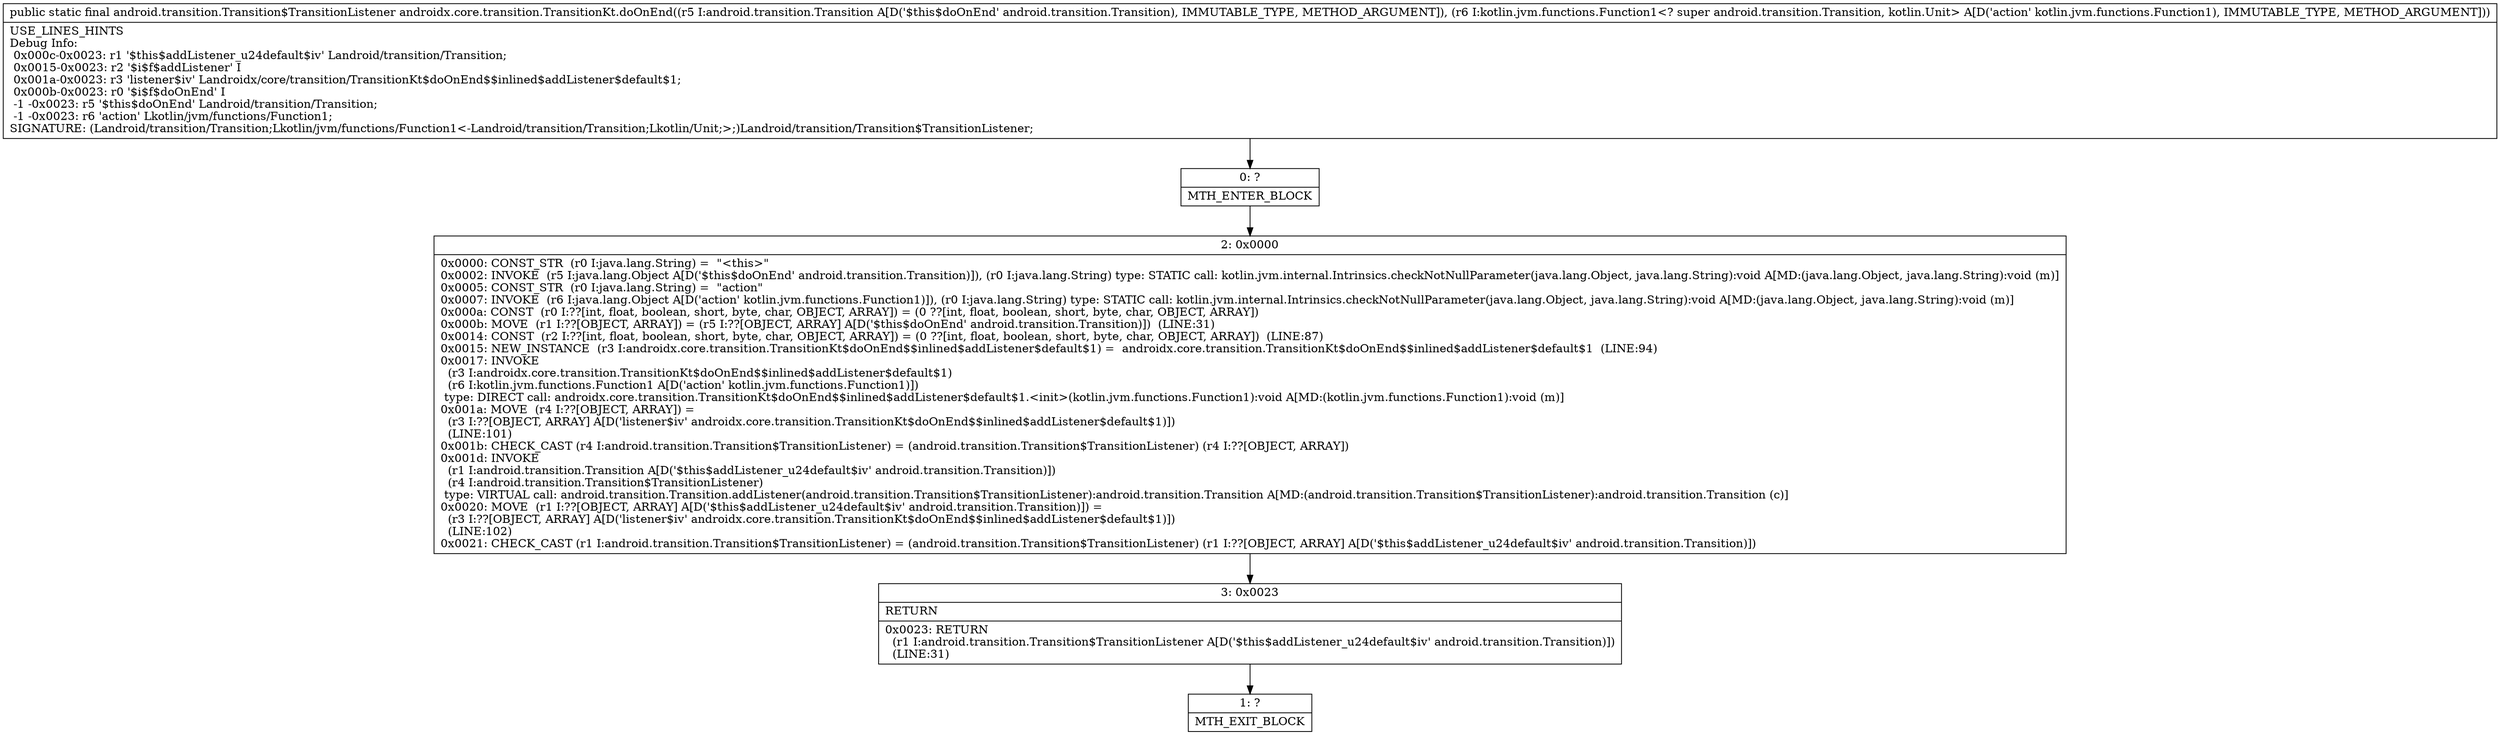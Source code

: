digraph "CFG forandroidx.core.transition.TransitionKt.doOnEnd(Landroid\/transition\/Transition;Lkotlin\/jvm\/functions\/Function1;)Landroid\/transition\/Transition$TransitionListener;" {
Node_0 [shape=record,label="{0\:\ ?|MTH_ENTER_BLOCK\l}"];
Node_2 [shape=record,label="{2\:\ 0x0000|0x0000: CONST_STR  (r0 I:java.lang.String) =  \"\<this\>\" \l0x0002: INVOKE  (r5 I:java.lang.Object A[D('$this$doOnEnd' android.transition.Transition)]), (r0 I:java.lang.String) type: STATIC call: kotlin.jvm.internal.Intrinsics.checkNotNullParameter(java.lang.Object, java.lang.String):void A[MD:(java.lang.Object, java.lang.String):void (m)]\l0x0005: CONST_STR  (r0 I:java.lang.String) =  \"action\" \l0x0007: INVOKE  (r6 I:java.lang.Object A[D('action' kotlin.jvm.functions.Function1)]), (r0 I:java.lang.String) type: STATIC call: kotlin.jvm.internal.Intrinsics.checkNotNullParameter(java.lang.Object, java.lang.String):void A[MD:(java.lang.Object, java.lang.String):void (m)]\l0x000a: CONST  (r0 I:??[int, float, boolean, short, byte, char, OBJECT, ARRAY]) = (0 ??[int, float, boolean, short, byte, char, OBJECT, ARRAY]) \l0x000b: MOVE  (r1 I:??[OBJECT, ARRAY]) = (r5 I:??[OBJECT, ARRAY] A[D('$this$doOnEnd' android.transition.Transition)])  (LINE:31)\l0x0014: CONST  (r2 I:??[int, float, boolean, short, byte, char, OBJECT, ARRAY]) = (0 ??[int, float, boolean, short, byte, char, OBJECT, ARRAY])  (LINE:87)\l0x0015: NEW_INSTANCE  (r3 I:androidx.core.transition.TransitionKt$doOnEnd$$inlined$addListener$default$1) =  androidx.core.transition.TransitionKt$doOnEnd$$inlined$addListener$default$1  (LINE:94)\l0x0017: INVOKE  \l  (r3 I:androidx.core.transition.TransitionKt$doOnEnd$$inlined$addListener$default$1)\l  (r6 I:kotlin.jvm.functions.Function1 A[D('action' kotlin.jvm.functions.Function1)])\l type: DIRECT call: androidx.core.transition.TransitionKt$doOnEnd$$inlined$addListener$default$1.\<init\>(kotlin.jvm.functions.Function1):void A[MD:(kotlin.jvm.functions.Function1):void (m)]\l0x001a: MOVE  (r4 I:??[OBJECT, ARRAY]) = \l  (r3 I:??[OBJECT, ARRAY] A[D('listener$iv' androidx.core.transition.TransitionKt$doOnEnd$$inlined$addListener$default$1)])\l  (LINE:101)\l0x001b: CHECK_CAST (r4 I:android.transition.Transition$TransitionListener) = (android.transition.Transition$TransitionListener) (r4 I:??[OBJECT, ARRAY]) \l0x001d: INVOKE  \l  (r1 I:android.transition.Transition A[D('$this$addListener_u24default$iv' android.transition.Transition)])\l  (r4 I:android.transition.Transition$TransitionListener)\l type: VIRTUAL call: android.transition.Transition.addListener(android.transition.Transition$TransitionListener):android.transition.Transition A[MD:(android.transition.Transition$TransitionListener):android.transition.Transition (c)]\l0x0020: MOVE  (r1 I:??[OBJECT, ARRAY] A[D('$this$addListener_u24default$iv' android.transition.Transition)]) = \l  (r3 I:??[OBJECT, ARRAY] A[D('listener$iv' androidx.core.transition.TransitionKt$doOnEnd$$inlined$addListener$default$1)])\l  (LINE:102)\l0x0021: CHECK_CAST (r1 I:android.transition.Transition$TransitionListener) = (android.transition.Transition$TransitionListener) (r1 I:??[OBJECT, ARRAY] A[D('$this$addListener_u24default$iv' android.transition.Transition)]) \l}"];
Node_3 [shape=record,label="{3\:\ 0x0023|RETURN\l|0x0023: RETURN  \l  (r1 I:android.transition.Transition$TransitionListener A[D('$this$addListener_u24default$iv' android.transition.Transition)])\l  (LINE:31)\l}"];
Node_1 [shape=record,label="{1\:\ ?|MTH_EXIT_BLOCK\l}"];
MethodNode[shape=record,label="{public static final android.transition.Transition$TransitionListener androidx.core.transition.TransitionKt.doOnEnd((r5 I:android.transition.Transition A[D('$this$doOnEnd' android.transition.Transition), IMMUTABLE_TYPE, METHOD_ARGUMENT]), (r6 I:kotlin.jvm.functions.Function1\<? super android.transition.Transition, kotlin.Unit\> A[D('action' kotlin.jvm.functions.Function1), IMMUTABLE_TYPE, METHOD_ARGUMENT]))  | USE_LINES_HINTS\lDebug Info:\l  0x000c\-0x0023: r1 '$this$addListener_u24default$iv' Landroid\/transition\/Transition;\l  0x0015\-0x0023: r2 '$i$f$addListener' I\l  0x001a\-0x0023: r3 'listener$iv' Landroidx\/core\/transition\/TransitionKt$doOnEnd$$inlined$addListener$default$1;\l  0x000b\-0x0023: r0 '$i$f$doOnEnd' I\l  \-1 \-0x0023: r5 '$this$doOnEnd' Landroid\/transition\/Transition;\l  \-1 \-0x0023: r6 'action' Lkotlin\/jvm\/functions\/Function1;\lSIGNATURE: (Landroid\/transition\/Transition;Lkotlin\/jvm\/functions\/Function1\<\-Landroid\/transition\/Transition;Lkotlin\/Unit;\>;)Landroid\/transition\/Transition$TransitionListener;\l}"];
MethodNode -> Node_0;Node_0 -> Node_2;
Node_2 -> Node_3;
Node_3 -> Node_1;
}

